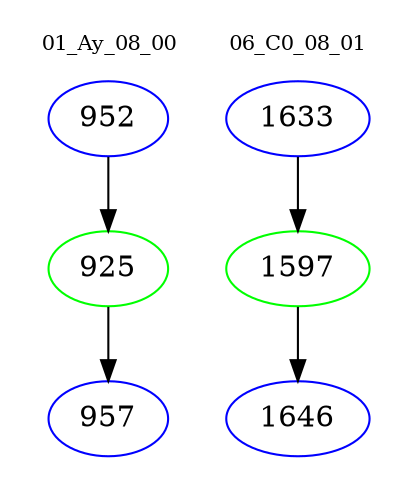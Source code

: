 digraph{
subgraph cluster_0 {
color = white
label = "01_Ay_08_00";
fontsize=10;
T0_952 [label="952", color="blue"]
T0_952 -> T0_925 [color="black"]
T0_925 [label="925", color="green"]
T0_925 -> T0_957 [color="black"]
T0_957 [label="957", color="blue"]
}
subgraph cluster_1 {
color = white
label = "06_C0_08_01";
fontsize=10;
T1_1633 [label="1633", color="blue"]
T1_1633 -> T1_1597 [color="black"]
T1_1597 [label="1597", color="green"]
T1_1597 -> T1_1646 [color="black"]
T1_1646 [label="1646", color="blue"]
}
}
